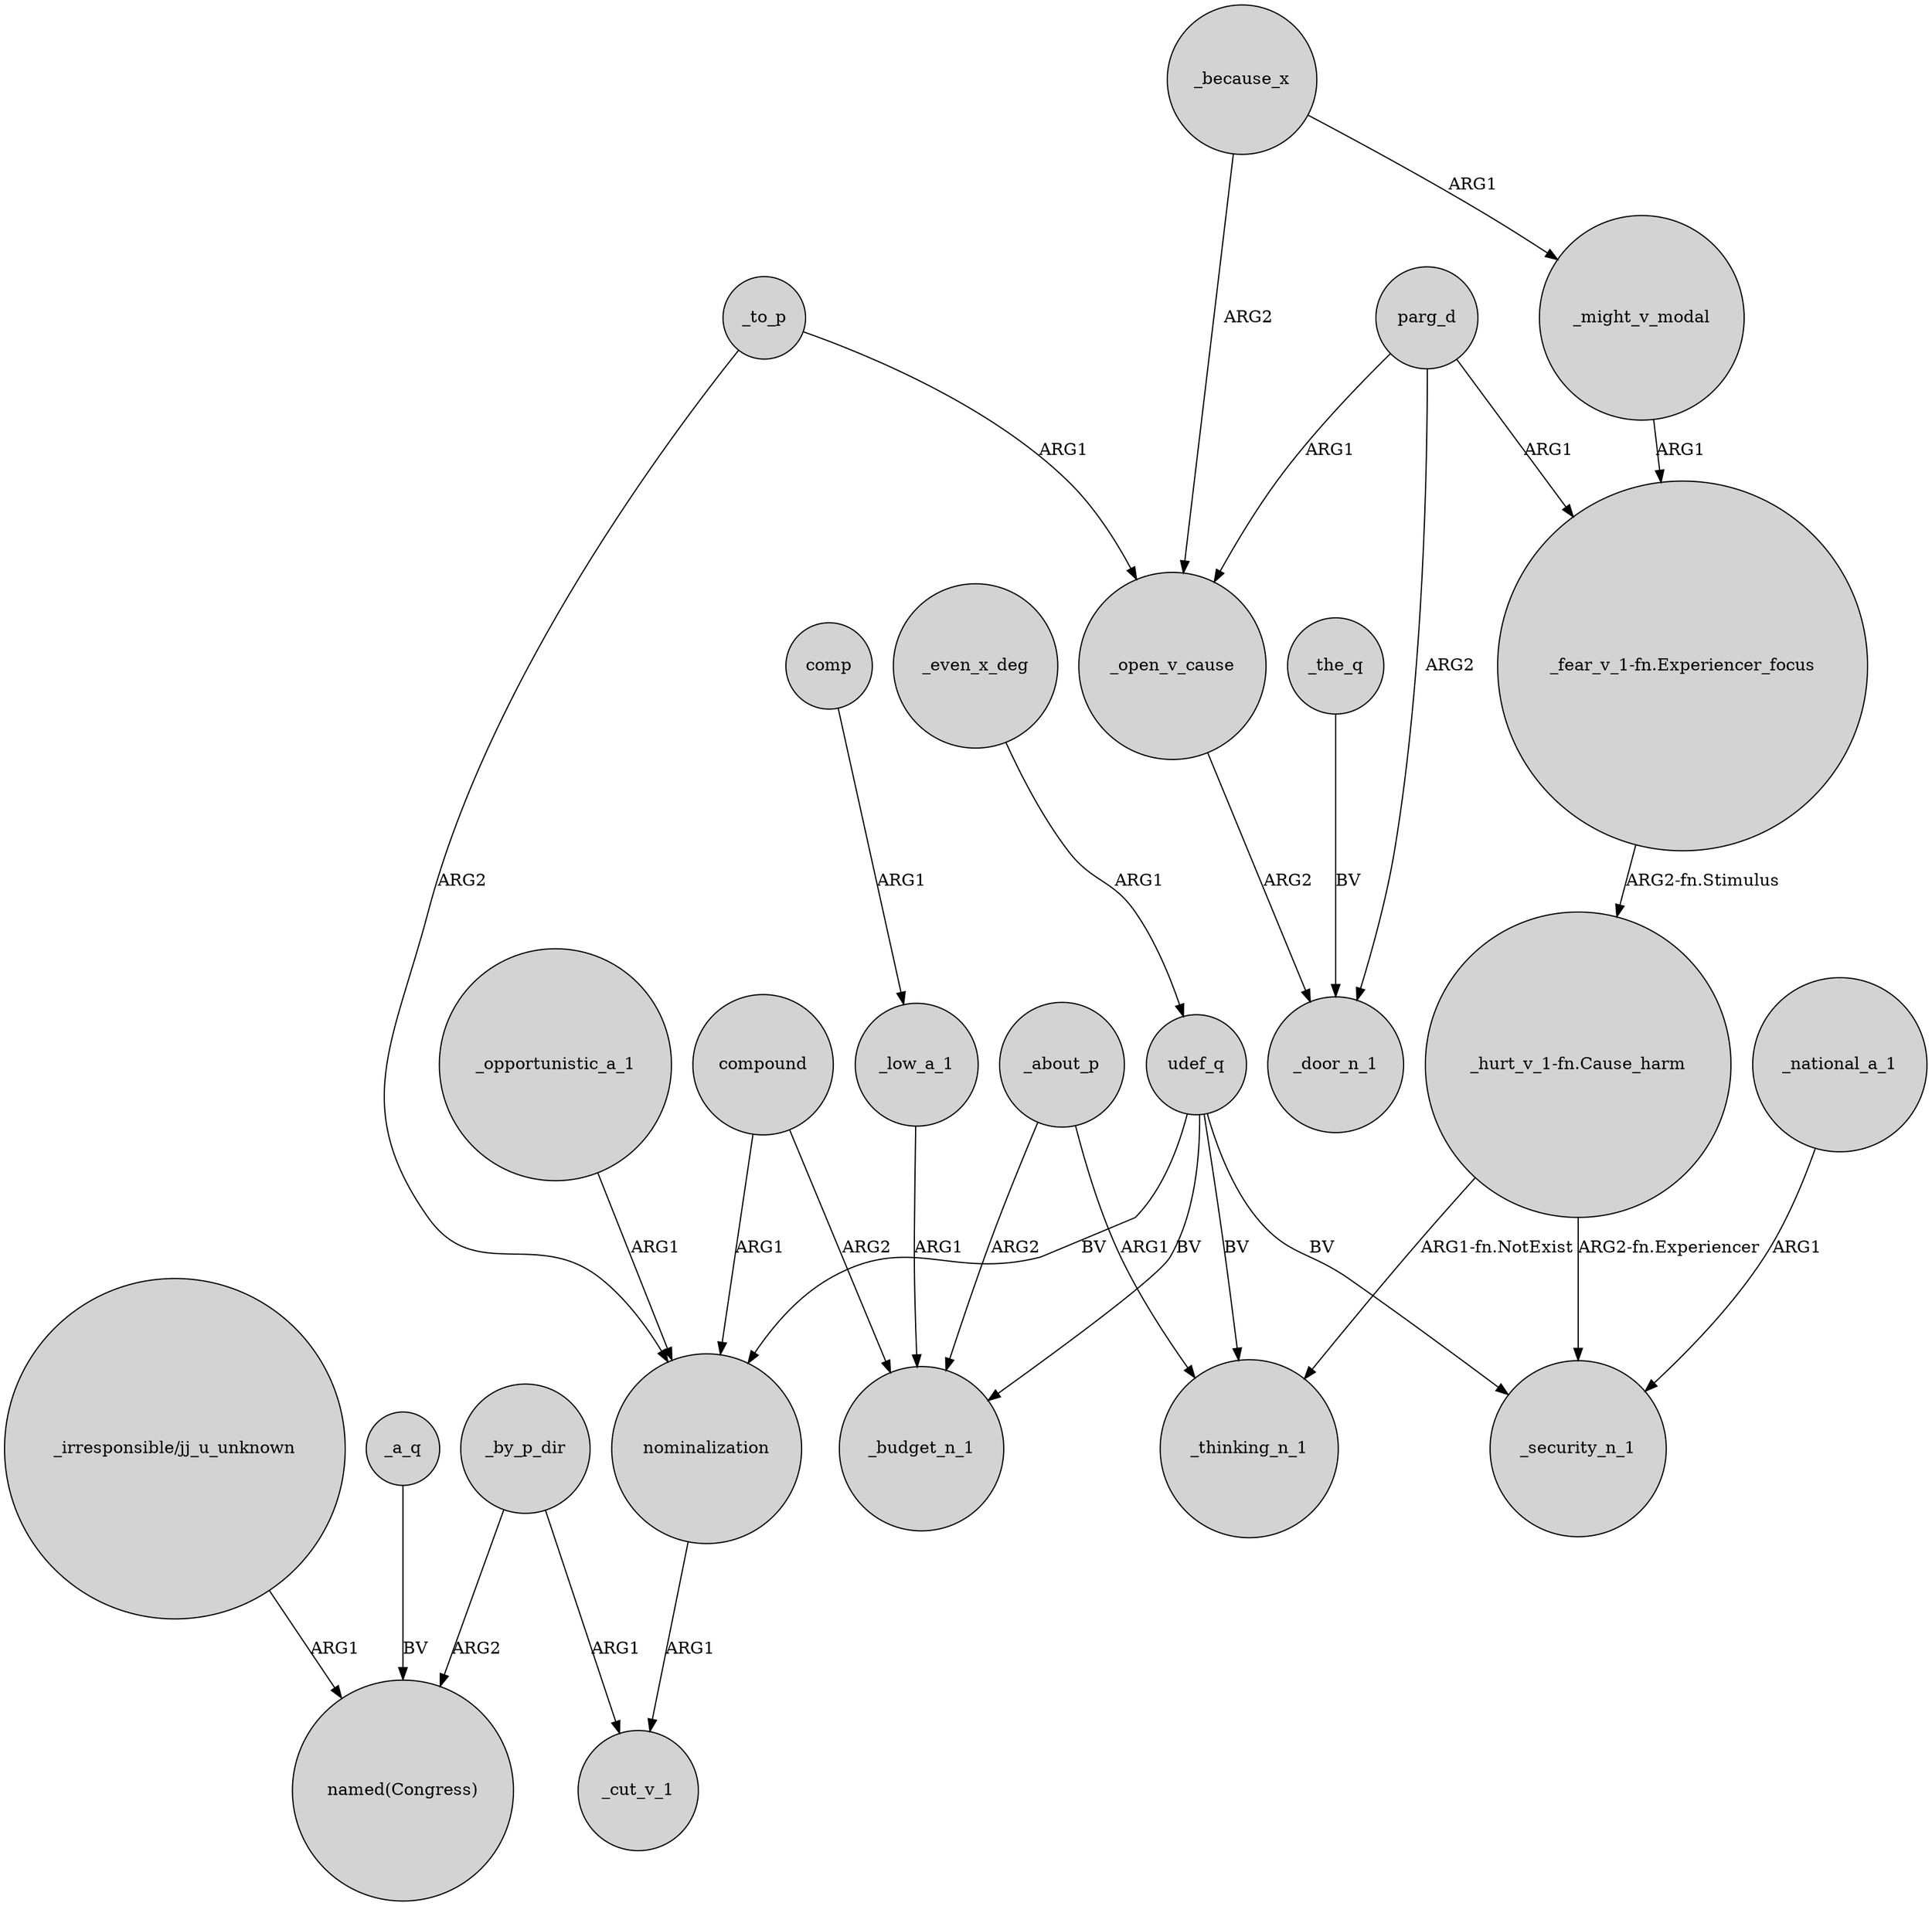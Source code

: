 digraph {
	node [shape=circle style=filled]
	"_irresponsible/jj_u_unknown" -> "named(Congress)" [label=ARG1]
	_low_a_1 -> _budget_n_1 [label=ARG1]
	_might_v_modal -> "_fear_v_1-fn.Experiencer_focus" [label=ARG1]
	_open_v_cause -> _door_n_1 [label=ARG2]
	_even_x_deg -> udef_q [label=ARG1]
	_about_p -> _budget_n_1 [label=ARG2]
	_because_x -> _might_v_modal [label=ARG1]
	_national_a_1 -> _security_n_1 [label=ARG1]
	parg_d -> "_fear_v_1-fn.Experiencer_focus" [label=ARG1]
	"_hurt_v_1-fn.Cause_harm" -> _thinking_n_1 [label="ARG1-fn.NotExist"]
	_because_x -> _open_v_cause [label=ARG2]
	nominalization -> _cut_v_1 [label=ARG1]
	compound -> _budget_n_1 [label=ARG2]
	_the_q -> _door_n_1 [label=BV]
	_by_p_dir -> _cut_v_1 [label=ARG1]
	parg_d -> _door_n_1 [label=ARG2]
	_to_p -> nominalization [label=ARG2]
	"_hurt_v_1-fn.Cause_harm" -> _security_n_1 [label="ARG2-fn.Experiencer"]
	_by_p_dir -> "named(Congress)" [label=ARG2]
	parg_d -> _open_v_cause [label=ARG1]
	udef_q -> _budget_n_1 [label=BV]
	udef_q -> nominalization [label=BV]
	_a_q -> "named(Congress)" [label=BV]
	_opportunistic_a_1 -> nominalization [label=ARG1]
	udef_q -> _thinking_n_1 [label=BV]
	"_fear_v_1-fn.Experiencer_focus" -> "_hurt_v_1-fn.Cause_harm" [label="ARG2-fn.Stimulus"]
	_to_p -> _open_v_cause [label=ARG1]
	compound -> nominalization [label=ARG1]
	_about_p -> _thinking_n_1 [label=ARG1]
	udef_q -> _security_n_1 [label=BV]
	comp -> _low_a_1 [label=ARG1]
}
